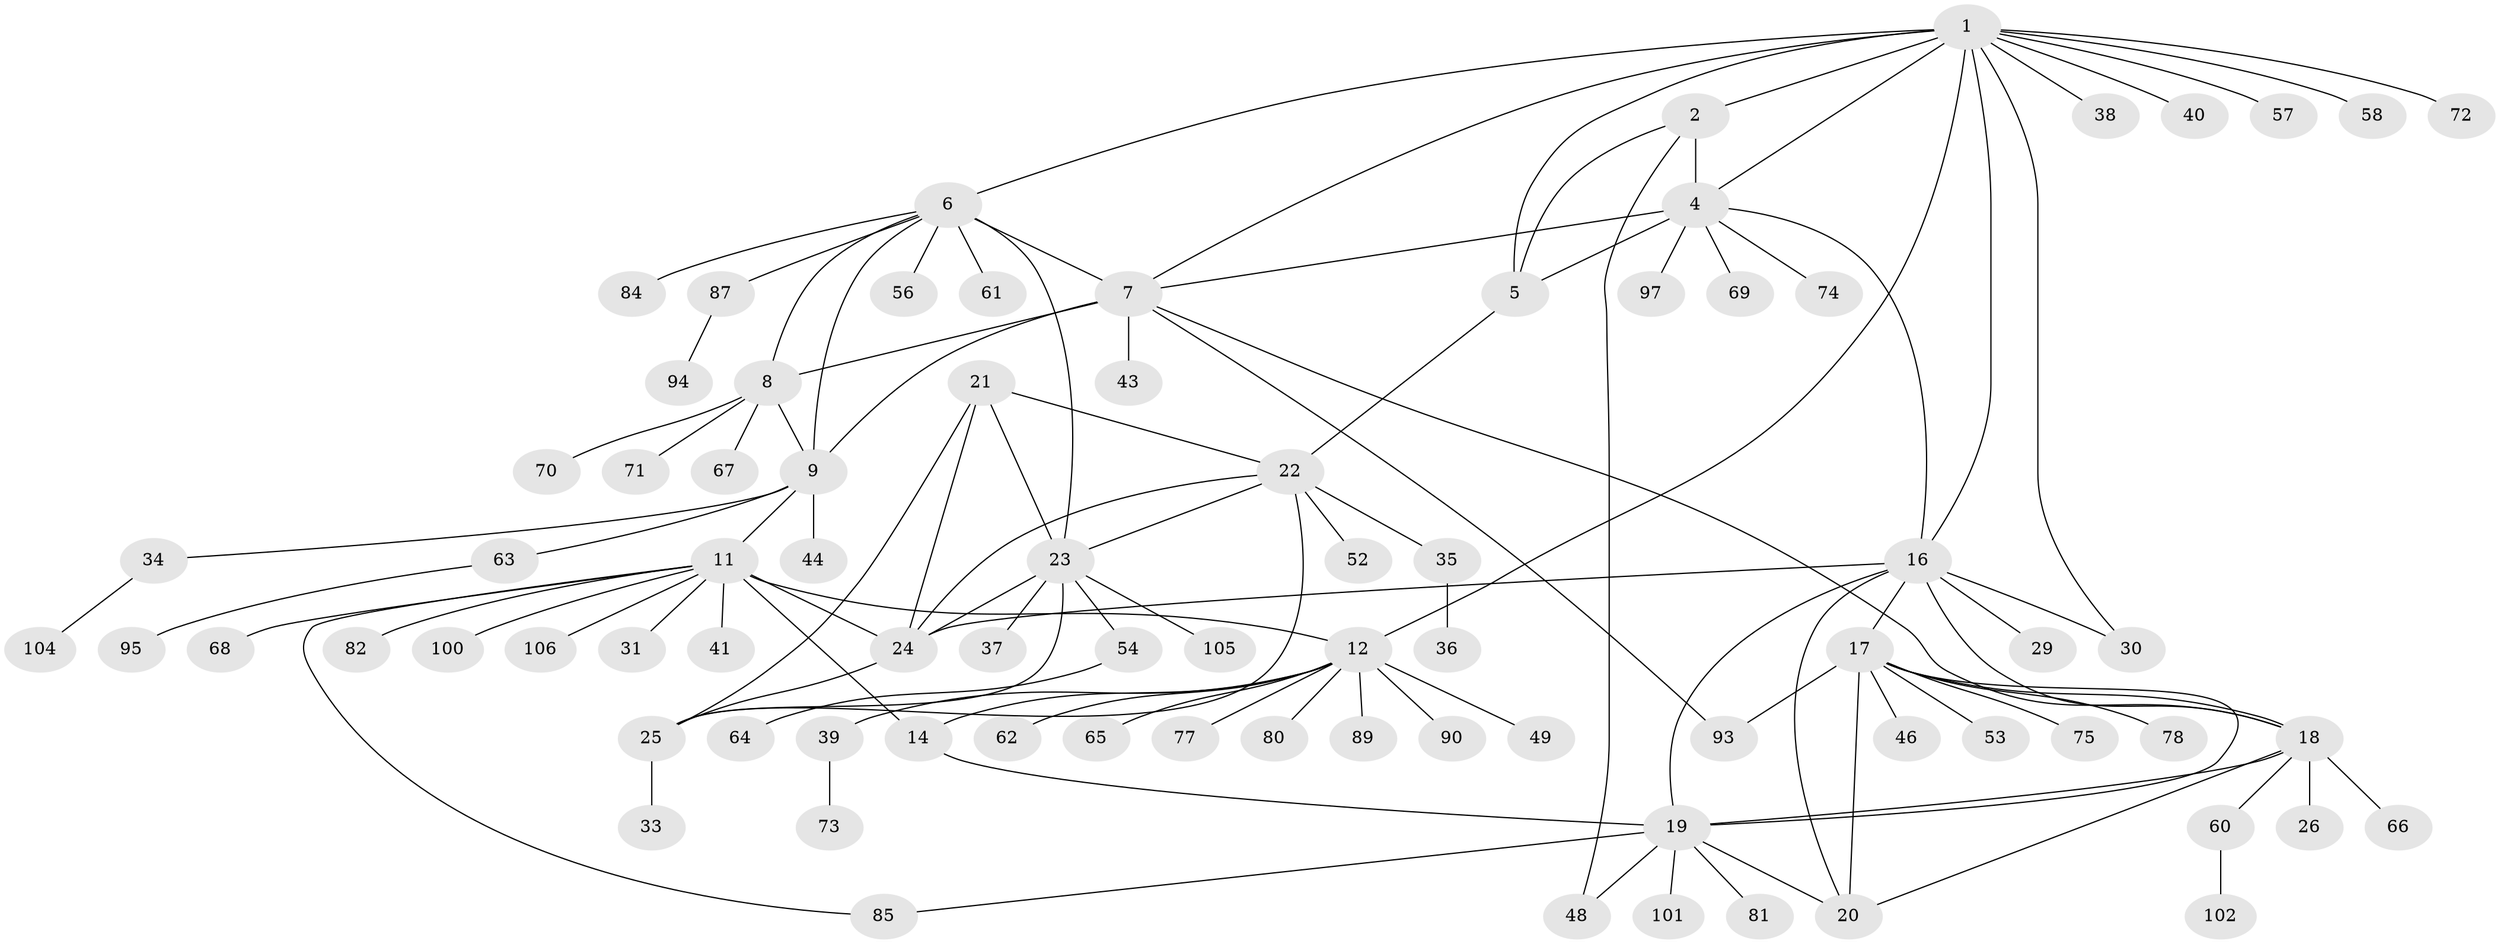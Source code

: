 // Generated by graph-tools (version 1.1) at 2025/24/03/03/25 07:24:16]
// undirected, 81 vertices, 112 edges
graph export_dot {
graph [start="1"]
  node [color=gray90,style=filled];
  1 [super="+45"];
  2 [super="+3"];
  4 [super="+86"];
  5 [super="+28"];
  6 [super="+47"];
  7 [super="+10"];
  8;
  9 [super="+50"];
  11 [super="+15"];
  12 [super="+13"];
  14;
  16 [super="+88"];
  17 [super="+32"];
  18 [super="+55"];
  19 [super="+27"];
  20 [super="+96"];
  21;
  22 [super="+98"];
  23 [super="+42"];
  24;
  25 [super="+59"];
  26;
  29;
  30 [super="+83"];
  31;
  33;
  34;
  35;
  36;
  37;
  38;
  39 [super="+51"];
  40 [super="+92"];
  41 [super="+91"];
  43;
  44;
  46;
  48;
  49;
  52;
  53;
  54 [super="+103"];
  56;
  57;
  58;
  60;
  61 [super="+76"];
  62;
  63;
  64;
  65;
  66 [super="+107"];
  67;
  68;
  69;
  70 [super="+99"];
  71;
  72;
  73;
  74;
  75;
  77 [super="+79"];
  78;
  80;
  81;
  82;
  84;
  85;
  87;
  89;
  90;
  93;
  94;
  95;
  97;
  100;
  101;
  102;
  104;
  105;
  106;
  1 -- 2 [weight=2];
  1 -- 4;
  1 -- 5;
  1 -- 7;
  1 -- 12;
  1 -- 30;
  1 -- 38;
  1 -- 40;
  1 -- 57;
  1 -- 58;
  1 -- 72;
  1 -- 16;
  1 -- 6;
  2 -- 4 [weight=2];
  2 -- 5 [weight=2];
  2 -- 48;
  4 -- 5;
  4 -- 16;
  4 -- 69;
  4 -- 74;
  4 -- 97;
  4 -- 7;
  5 -- 22;
  6 -- 7 [weight=2];
  6 -- 8;
  6 -- 9;
  6 -- 23;
  6 -- 61;
  6 -- 84;
  6 -- 87;
  6 -- 56;
  7 -- 8 [weight=2];
  7 -- 9 [weight=2];
  7 -- 18;
  7 -- 93;
  7 -- 43;
  8 -- 9;
  8 -- 67;
  8 -- 70;
  8 -- 71;
  9 -- 34;
  9 -- 44;
  9 -- 11;
  9 -- 63;
  11 -- 12 [weight=4];
  11 -- 14 [weight=2];
  11 -- 24;
  11 -- 41;
  11 -- 85;
  11 -- 100;
  11 -- 68;
  11 -- 106;
  11 -- 82;
  11 -- 31;
  12 -- 14 [weight=2];
  12 -- 39;
  12 -- 80;
  12 -- 89;
  12 -- 65;
  12 -- 77;
  12 -- 49;
  12 -- 90;
  12 -- 62;
  14 -- 19;
  16 -- 17;
  16 -- 18;
  16 -- 19;
  16 -- 20;
  16 -- 24;
  16 -- 29;
  16 -- 30;
  17 -- 18;
  17 -- 19;
  17 -- 20;
  17 -- 46;
  17 -- 53;
  17 -- 93;
  17 -- 75;
  17 -- 78;
  18 -- 19;
  18 -- 20;
  18 -- 26;
  18 -- 60;
  18 -- 66;
  19 -- 20;
  19 -- 48;
  19 -- 81;
  19 -- 85;
  19 -- 101;
  21 -- 22;
  21 -- 23;
  21 -- 24;
  21 -- 25;
  22 -- 23;
  22 -- 24;
  22 -- 25;
  22 -- 35;
  22 -- 52;
  23 -- 24;
  23 -- 25;
  23 -- 37;
  23 -- 54;
  23 -- 105;
  24 -- 25;
  25 -- 33;
  34 -- 104;
  35 -- 36;
  39 -- 73;
  54 -- 64;
  60 -- 102;
  63 -- 95;
  87 -- 94;
}
